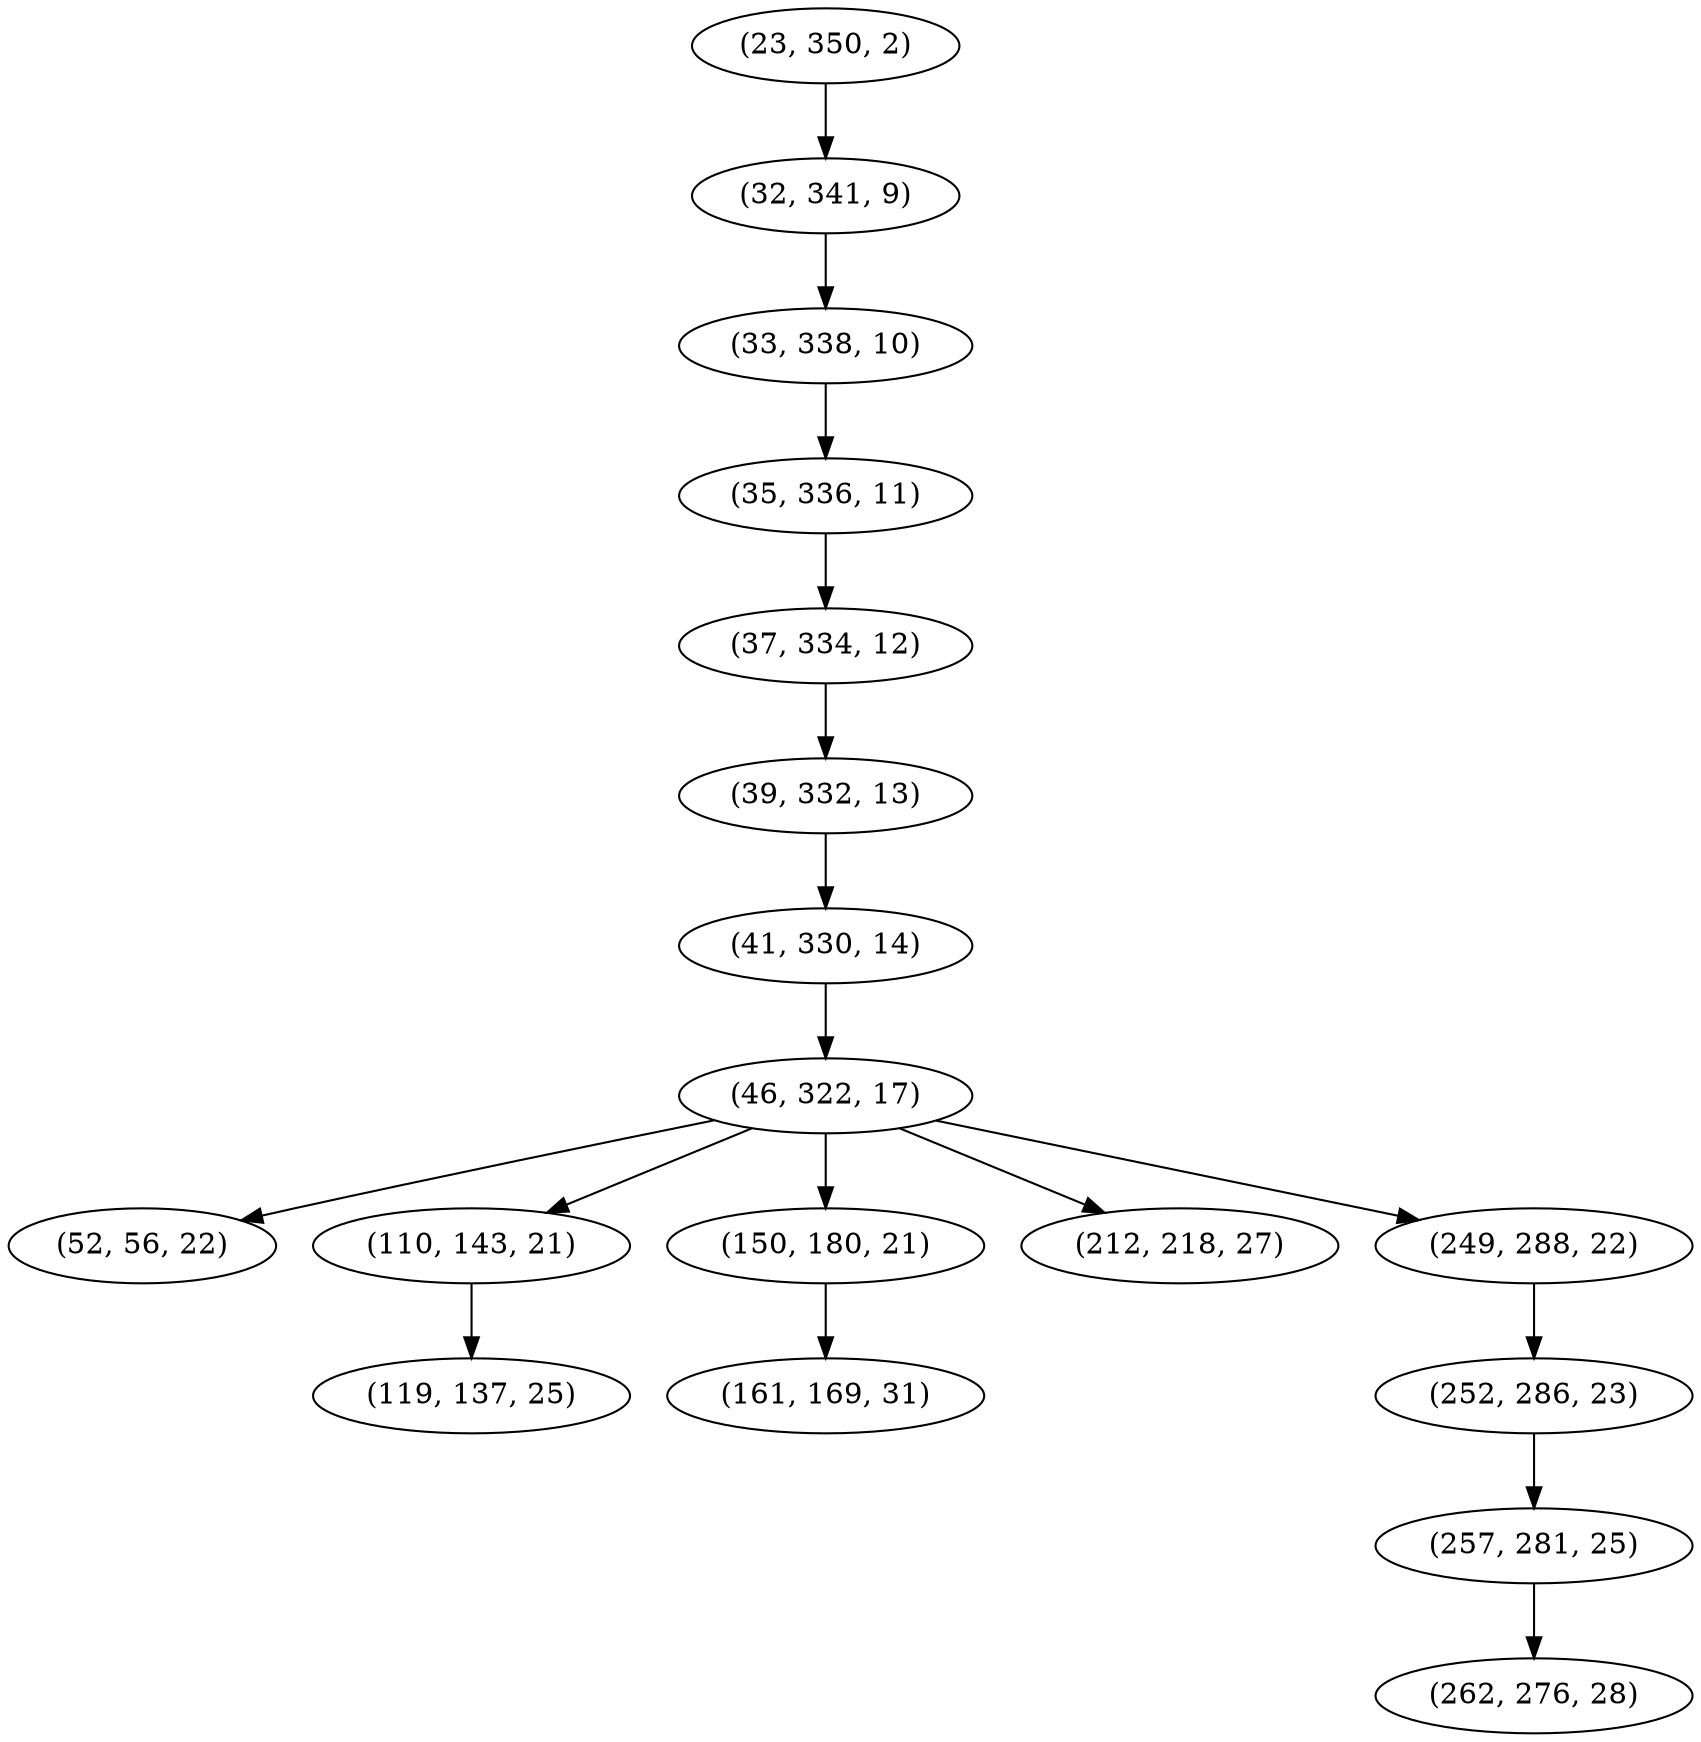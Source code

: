 digraph tree {
    "(23, 350, 2)";
    "(32, 341, 9)";
    "(33, 338, 10)";
    "(35, 336, 11)";
    "(37, 334, 12)";
    "(39, 332, 13)";
    "(41, 330, 14)";
    "(46, 322, 17)";
    "(52, 56, 22)";
    "(110, 143, 21)";
    "(119, 137, 25)";
    "(150, 180, 21)";
    "(161, 169, 31)";
    "(212, 218, 27)";
    "(249, 288, 22)";
    "(252, 286, 23)";
    "(257, 281, 25)";
    "(262, 276, 28)";
    "(23, 350, 2)" -> "(32, 341, 9)";
    "(32, 341, 9)" -> "(33, 338, 10)";
    "(33, 338, 10)" -> "(35, 336, 11)";
    "(35, 336, 11)" -> "(37, 334, 12)";
    "(37, 334, 12)" -> "(39, 332, 13)";
    "(39, 332, 13)" -> "(41, 330, 14)";
    "(41, 330, 14)" -> "(46, 322, 17)";
    "(46, 322, 17)" -> "(52, 56, 22)";
    "(46, 322, 17)" -> "(110, 143, 21)";
    "(46, 322, 17)" -> "(150, 180, 21)";
    "(46, 322, 17)" -> "(212, 218, 27)";
    "(46, 322, 17)" -> "(249, 288, 22)";
    "(110, 143, 21)" -> "(119, 137, 25)";
    "(150, 180, 21)" -> "(161, 169, 31)";
    "(249, 288, 22)" -> "(252, 286, 23)";
    "(252, 286, 23)" -> "(257, 281, 25)";
    "(257, 281, 25)" -> "(262, 276, 28)";
}
